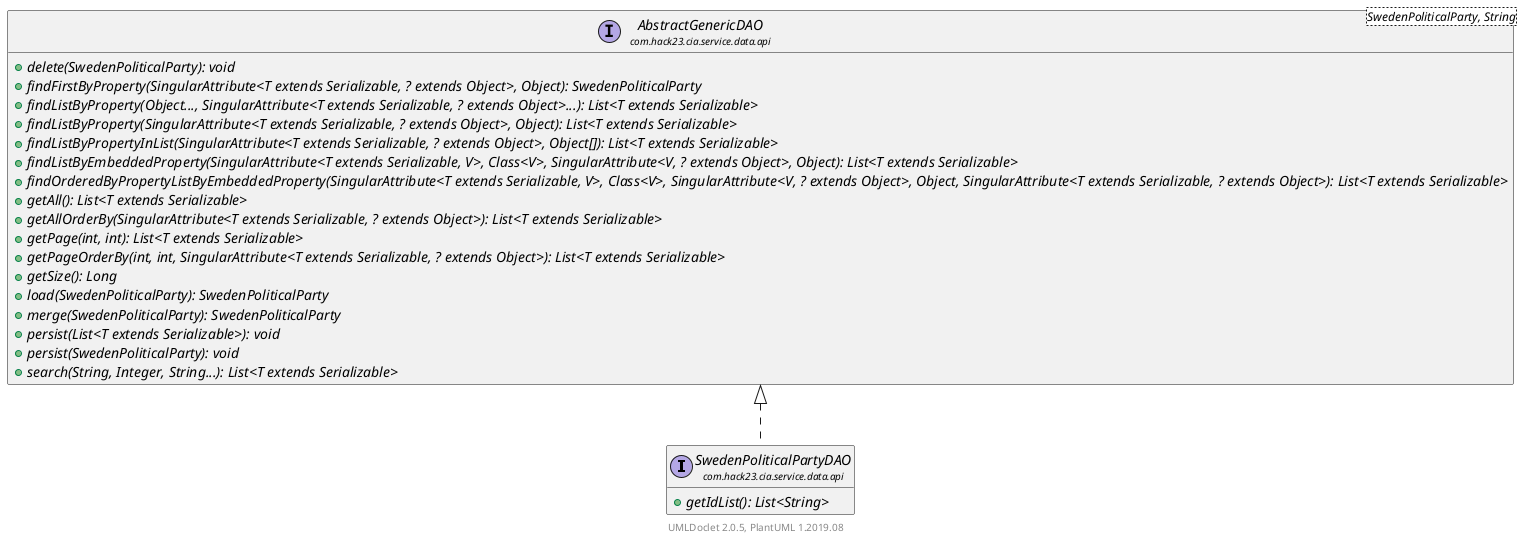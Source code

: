@startuml
    set namespaceSeparator none
    hide empty fields
    hide empty methods

    interface "<size:14>SwedenPoliticalPartyDAO\n<size:10>com.hack23.cia.service.data.api" as com.hack23.cia.service.data.api.SwedenPoliticalPartyDAO [[SwedenPoliticalPartyDAO.html]] {
        {abstract} +getIdList(): List<String>
    }

    interface "<size:14>AbstractGenericDAO\n<size:10>com.hack23.cia.service.data.api" as com.hack23.cia.service.data.api.AbstractGenericDAO<SwedenPoliticalParty, String> [[AbstractGenericDAO.html]] {
        {abstract} +delete(SwedenPoliticalParty): void
        {abstract} +findFirstByProperty(SingularAttribute<T extends Serializable, ? extends Object>, Object): SwedenPoliticalParty
        {abstract} +findListByProperty(Object..., SingularAttribute<T extends Serializable, ? extends Object>...): List<T extends Serializable>
        {abstract} +findListByProperty(SingularAttribute<T extends Serializable, ? extends Object>, Object): List<T extends Serializable>
        {abstract} +findListByPropertyInList(SingularAttribute<T extends Serializable, ? extends Object>, Object[]): List<T extends Serializable>
        {abstract} +findListByEmbeddedProperty(SingularAttribute<T extends Serializable, V>, Class<V>, SingularAttribute<V, ? extends Object>, Object): List<T extends Serializable>
        {abstract} +findOrderedByPropertyListByEmbeddedProperty(SingularAttribute<T extends Serializable, V>, Class<V>, SingularAttribute<V, ? extends Object>, Object, SingularAttribute<T extends Serializable, ? extends Object>): List<T extends Serializable>
        {abstract} +getAll(): List<T extends Serializable>
        {abstract} +getAllOrderBy(SingularAttribute<T extends Serializable, ? extends Object>): List<T extends Serializable>
        {abstract} +getPage(int, int): List<T extends Serializable>
        {abstract} +getPageOrderBy(int, int, SingularAttribute<T extends Serializable, ? extends Object>): List<T extends Serializable>
        {abstract} +getSize(): Long
        {abstract} +load(SwedenPoliticalParty): SwedenPoliticalParty
        {abstract} +merge(SwedenPoliticalParty): SwedenPoliticalParty
        {abstract} +persist(List<T extends Serializable>): void
        {abstract} +persist(SwedenPoliticalParty): void
        {abstract} +search(String, Integer, String...): List<T extends Serializable>
    }

    com.hack23.cia.service.data.api.AbstractGenericDAO <|.. com.hack23.cia.service.data.api.SwedenPoliticalPartyDAO

    center footer UMLDoclet 2.0.5, PlantUML 1.2019.08
@enduml
